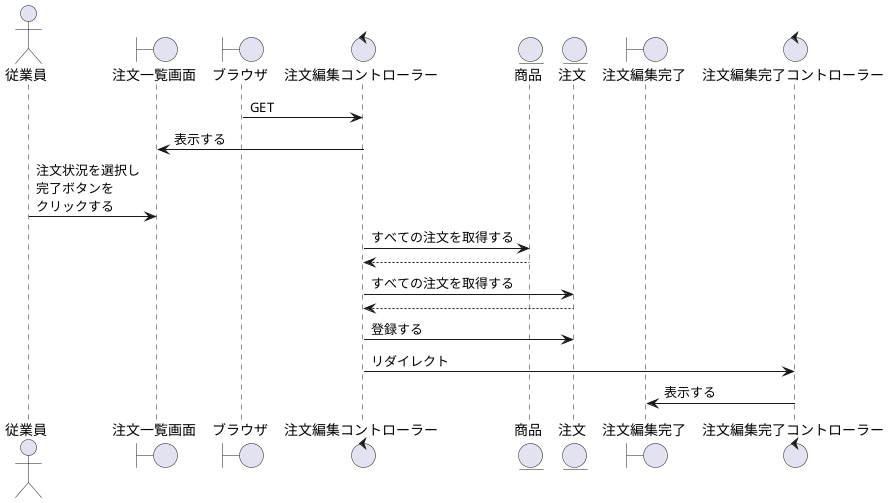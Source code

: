 @startuml update
' ①縦軸の並び順を決める
actor "従業員" as act
boundary "注文一覧画面" as oeb
' コントローラーに初回アクセスするもの
boundary "ブラウザ" as brz
' コントローラーまたはビューの名称を決める
control "注文編集コントローラー" as oec
' DAOまたはモデルとなる

entity "商品" as pdt
entity "注文" as order

boundary "注文編集完了" as oekb
control "注文編集完了コントローラー" as oekc

brz -> oec: GET

oeb <- oec:表示する

act -> oeb:注文状況を選択し\n完了ボタンを\nクリックする

oec -> pdt:すべての注文を取得する
pdt --> oec
oec -> order:すべての注文を取得する
order --> oec

oec -> order: 登録する
oec -> oekc:リダイレクト
oekc -> oekb:表示する

@enduml